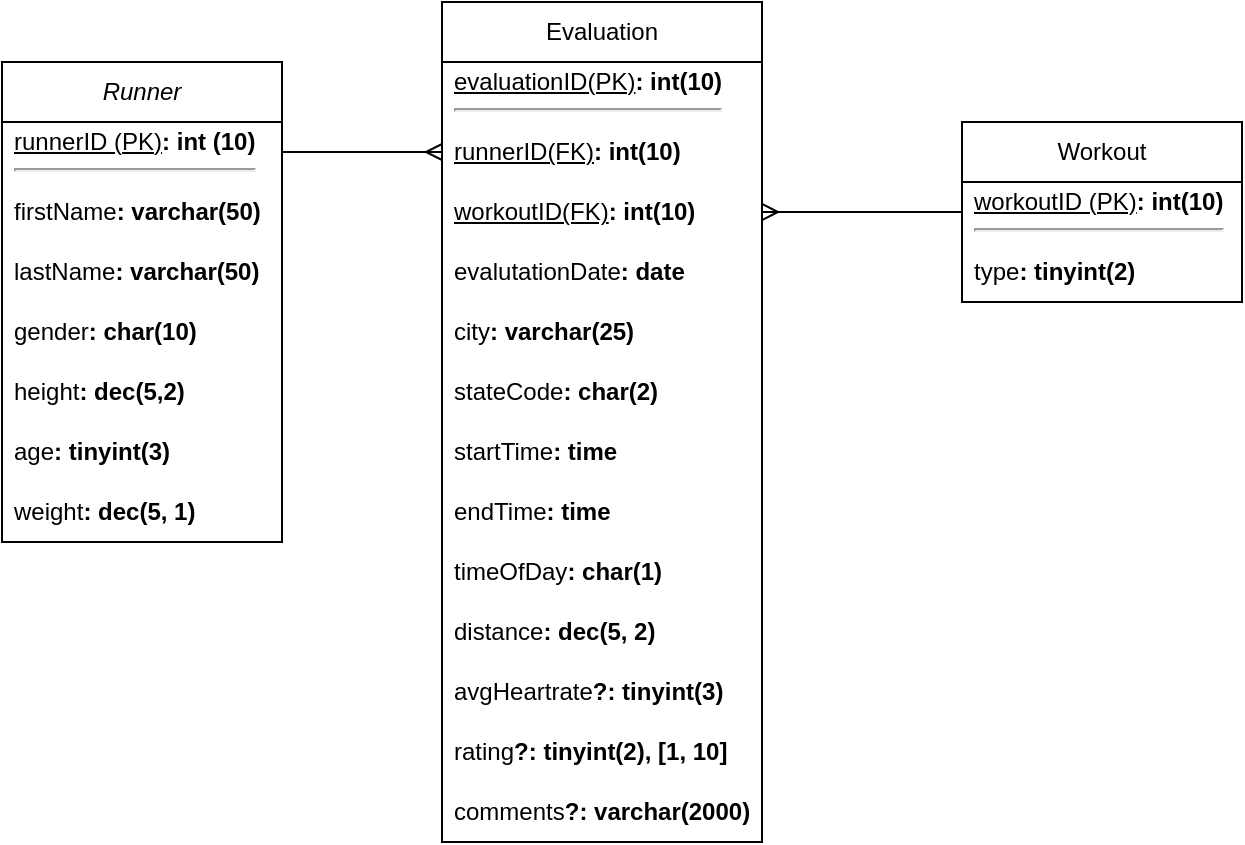 <mxfile version="24.7.16">
  <diagram id="C5RBs43oDa-KdzZeNtuy" name="Page-1">
    <mxGraphModel dx="1014" dy="527" grid="1" gridSize="10" guides="1" tooltips="1" connect="1" arrows="1" fold="1" page="1" pageScale="1" pageWidth="827" pageHeight="1169" math="0" shadow="0">
      <root>
        <mxCell id="WIyWlLk6GJQsqaUBKTNV-0" />
        <mxCell id="WIyWlLk6GJQsqaUBKTNV-1" parent="WIyWlLk6GJQsqaUBKTNV-0" />
        <mxCell id="jnB4TUVuwteZS0I8hVxX-0" value="&lt;i&gt;Runner&lt;/i&gt;" style="swimlane;fontStyle=0;childLayout=stackLayout;horizontal=1;startSize=30;horizontalStack=0;resizeParent=1;resizeParentMax=0;resizeLast=0;collapsible=1;marginBottom=0;whiteSpace=wrap;html=1;" parent="WIyWlLk6GJQsqaUBKTNV-1" vertex="1">
          <mxGeometry x="90" y="140" width="140" height="240" as="geometry" />
        </mxCell>
        <mxCell id="jnB4TUVuwteZS0I8hVxX-1" value="&lt;u&gt;runnerID (PK)&lt;/u&gt;&lt;b&gt;: int (10)&lt;/b&gt;&lt;br&gt;&lt;hr&gt;" style="text;strokeColor=none;fillColor=none;align=left;verticalAlign=middle;spacingLeft=4;spacingRight=4;overflow=hidden;points=[[0,0.5],[1,0.5]];portConstraint=eastwest;rotatable=0;whiteSpace=wrap;html=1;" parent="jnB4TUVuwteZS0I8hVxX-0" vertex="1">
          <mxGeometry y="30" width="140" height="30" as="geometry" />
        </mxCell>
        <mxCell id="spB8Dt_aNoLRuXs_RVvJ-0" value="firstName&lt;b&gt;: varchar(50)&lt;br&gt;&lt;/b&gt;" style="text;strokeColor=none;fillColor=none;align=left;verticalAlign=middle;spacingLeft=4;spacingRight=4;overflow=hidden;points=[[0,0.5],[1,0.5]];portConstraint=eastwest;rotatable=0;whiteSpace=wrap;html=1;" vertex="1" parent="jnB4TUVuwteZS0I8hVxX-0">
          <mxGeometry y="60" width="140" height="30" as="geometry" />
        </mxCell>
        <mxCell id="spB8Dt_aNoLRuXs_RVvJ-1" value="lastName&lt;b&gt;: varchar(50)&lt;br&gt;&lt;/b&gt;" style="text;strokeColor=none;fillColor=none;align=left;verticalAlign=middle;spacingLeft=4;spacingRight=4;overflow=hidden;points=[[0,0.5],[1,0.5]];portConstraint=eastwest;rotatable=0;whiteSpace=wrap;html=1;" vertex="1" parent="jnB4TUVuwteZS0I8hVxX-0">
          <mxGeometry y="90" width="140" height="30" as="geometry" />
        </mxCell>
        <mxCell id="jnB4TUVuwteZS0I8hVxX-2" value="gender&lt;b&gt;: char(10)&lt;/b&gt;" style="text;strokeColor=none;fillColor=none;align=left;verticalAlign=middle;spacingLeft=4;spacingRight=4;overflow=hidden;points=[[0,0.5],[1,0.5]];portConstraint=eastwest;rotatable=0;whiteSpace=wrap;html=1;" parent="jnB4TUVuwteZS0I8hVxX-0" vertex="1">
          <mxGeometry y="120" width="140" height="30" as="geometry" />
        </mxCell>
        <mxCell id="jnB4TUVuwteZS0I8hVxX-3" value="height&lt;b&gt;: dec(5,2)&lt;/b&gt;" style="text;strokeColor=none;fillColor=none;align=left;verticalAlign=middle;spacingLeft=4;spacingRight=4;overflow=hidden;points=[[0,0.5],[1,0.5]];portConstraint=eastwest;rotatable=0;whiteSpace=wrap;html=1;" parent="jnB4TUVuwteZS0I8hVxX-0" vertex="1">
          <mxGeometry y="150" width="140" height="30" as="geometry" />
        </mxCell>
        <mxCell id="jnB4TUVuwteZS0I8hVxX-5" value="age&lt;b&gt;: tinyint(3)&lt;br&gt;&lt;/b&gt;" style="text;strokeColor=none;fillColor=none;align=left;verticalAlign=middle;spacingLeft=4;spacingRight=4;overflow=hidden;points=[[0,0.5],[1,0.5]];portConstraint=eastwest;rotatable=0;whiteSpace=wrap;html=1;" parent="jnB4TUVuwteZS0I8hVxX-0" vertex="1">
          <mxGeometry y="180" width="140" height="30" as="geometry" />
        </mxCell>
        <mxCell id="jnB4TUVuwteZS0I8hVxX-4" value="weight&lt;b&gt;: dec(5, 1)&lt;/b&gt;" style="text;strokeColor=none;fillColor=none;align=left;verticalAlign=middle;spacingLeft=4;spacingRight=4;overflow=hidden;points=[[0,0.5],[1,0.5]];portConstraint=eastwest;rotatable=0;whiteSpace=wrap;html=1;" parent="jnB4TUVuwteZS0I8hVxX-0" vertex="1">
          <mxGeometry y="210" width="140" height="30" as="geometry" />
        </mxCell>
        <mxCell id="jnB4TUVuwteZS0I8hVxX-6" value="Evaluation" style="swimlane;fontStyle=0;childLayout=stackLayout;horizontal=1;startSize=30;horizontalStack=0;resizeParent=1;resizeParentMax=0;resizeLast=0;collapsible=1;marginBottom=0;whiteSpace=wrap;html=1;" parent="WIyWlLk6GJQsqaUBKTNV-1" vertex="1">
          <mxGeometry x="310" y="110" width="160" height="420" as="geometry" />
        </mxCell>
        <mxCell id="jnB4TUVuwteZS0I8hVxX-7" value="&lt;u&gt;evaluationID(PK)&lt;/u&gt;&lt;b&gt;: int(10)&lt;br&gt;&lt;/b&gt;&lt;hr&gt;" style="text;strokeColor=none;fillColor=none;align=left;verticalAlign=middle;spacingLeft=4;spacingRight=4;overflow=hidden;points=[[0,0.5],[1,0.5]];portConstraint=eastwest;rotatable=0;whiteSpace=wrap;html=1;" parent="jnB4TUVuwteZS0I8hVxX-6" vertex="1">
          <mxGeometry y="30" width="160" height="30" as="geometry" />
        </mxCell>
        <mxCell id="jnB4TUVuwteZS0I8hVxX-8" value="&lt;u&gt;runnerID(FK)&lt;/u&gt;&lt;b&gt;: int(10)&lt;/b&gt;" style="text;strokeColor=none;fillColor=none;align=left;verticalAlign=middle;spacingLeft=4;spacingRight=4;overflow=hidden;points=[[0,0.5],[1,0.5]];portConstraint=eastwest;rotatable=0;whiteSpace=wrap;html=1;" parent="jnB4TUVuwteZS0I8hVxX-6" vertex="1">
          <mxGeometry y="60" width="160" height="30" as="geometry" />
        </mxCell>
        <mxCell id="jnB4TUVuwteZS0I8hVxX-9" value="&lt;u&gt;workoutID(FK)&lt;/u&gt;&lt;b&gt;: int(10)&lt;/b&gt;" style="text;strokeColor=none;fillColor=none;align=left;verticalAlign=middle;spacingLeft=4;spacingRight=4;overflow=hidden;points=[[0,0.5],[1,0.5]];portConstraint=eastwest;rotatable=0;whiteSpace=wrap;html=1;" parent="jnB4TUVuwteZS0I8hVxX-6" vertex="1">
          <mxGeometry y="90" width="160" height="30" as="geometry" />
        </mxCell>
        <mxCell id="jnB4TUVuwteZS0I8hVxX-23" value="evalutationDate&lt;b&gt;: date&lt;br&gt;&lt;/b&gt;" style="text;strokeColor=none;fillColor=none;align=left;verticalAlign=middle;spacingLeft=4;spacingRight=4;overflow=hidden;points=[[0,0.5],[1,0.5]];portConstraint=eastwest;rotatable=0;whiteSpace=wrap;html=1;" parent="jnB4TUVuwteZS0I8hVxX-6" vertex="1">
          <mxGeometry y="120" width="160" height="30" as="geometry" />
        </mxCell>
        <mxCell id="jnB4TUVuwteZS0I8hVxX-22" value="city&lt;b&gt;: varchar(25)&lt;/b&gt;" style="text;strokeColor=none;fillColor=none;align=left;verticalAlign=middle;spacingLeft=4;spacingRight=4;overflow=hidden;points=[[0,0.5],[1,0.5]];portConstraint=eastwest;rotatable=0;whiteSpace=wrap;html=1;" parent="jnB4TUVuwteZS0I8hVxX-6" vertex="1">
          <mxGeometry y="150" width="160" height="30" as="geometry" />
        </mxCell>
        <mxCell id="jnB4TUVuwteZS0I8hVxX-21" value="stateCode&lt;b&gt;: char(2)&lt;/b&gt;" style="text;strokeColor=none;fillColor=none;align=left;verticalAlign=middle;spacingLeft=4;spacingRight=4;overflow=hidden;points=[[0,0.5],[1,0.5]];portConstraint=eastwest;rotatable=0;whiteSpace=wrap;html=1;" parent="jnB4TUVuwteZS0I8hVxX-6" vertex="1">
          <mxGeometry y="180" width="160" height="30" as="geometry" />
        </mxCell>
        <mxCell id="jnB4TUVuwteZS0I8hVxX-20" value="startTime&lt;b&gt;: time&lt;/b&gt;" style="text;strokeColor=none;fillColor=none;align=left;verticalAlign=middle;spacingLeft=4;spacingRight=4;overflow=hidden;points=[[0,0.5],[1,0.5]];portConstraint=eastwest;rotatable=0;whiteSpace=wrap;html=1;" parent="jnB4TUVuwteZS0I8hVxX-6" vertex="1">
          <mxGeometry y="210" width="160" height="30" as="geometry" />
        </mxCell>
        <mxCell id="jnB4TUVuwteZS0I8hVxX-19" value="endTime&lt;b&gt;: time&lt;br&gt;&lt;/b&gt;" style="text;strokeColor=none;fillColor=none;align=left;verticalAlign=middle;spacingLeft=4;spacingRight=4;overflow=hidden;points=[[0,0.5],[1,0.5]];portConstraint=eastwest;rotatable=0;whiteSpace=wrap;html=1;" parent="jnB4TUVuwteZS0I8hVxX-6" vertex="1">
          <mxGeometry y="240" width="160" height="30" as="geometry" />
        </mxCell>
        <mxCell id="jnB4TUVuwteZS0I8hVxX-18" value="timeOfDay&lt;b&gt;: char(1)&lt;br&gt;&lt;/b&gt;" style="text;strokeColor=none;fillColor=none;align=left;verticalAlign=middle;spacingLeft=4;spacingRight=4;overflow=hidden;points=[[0,0.5],[1,0.5]];portConstraint=eastwest;rotatable=0;whiteSpace=wrap;html=1;" parent="jnB4TUVuwteZS0I8hVxX-6" vertex="1">
          <mxGeometry y="270" width="160" height="30" as="geometry" />
        </mxCell>
        <mxCell id="jnB4TUVuwteZS0I8hVxX-17" value="distance&lt;b&gt;: dec(5, 2)&lt;br&gt;&lt;/b&gt;" style="text;strokeColor=none;fillColor=none;align=left;verticalAlign=middle;spacingLeft=4;spacingRight=4;overflow=hidden;points=[[0,0.5],[1,0.5]];portConstraint=eastwest;rotatable=0;whiteSpace=wrap;html=1;" parent="jnB4TUVuwteZS0I8hVxX-6" vertex="1">
          <mxGeometry y="300" width="160" height="30" as="geometry" />
        </mxCell>
        <mxCell id="jnB4TUVuwteZS0I8hVxX-16" value="avgHeartrate&lt;b&gt;?: tinyint(3)&lt;/b&gt;" style="text;strokeColor=none;fillColor=none;align=left;verticalAlign=middle;spacingLeft=4;spacingRight=4;overflow=hidden;points=[[0,0.5],[1,0.5]];portConstraint=eastwest;rotatable=0;whiteSpace=wrap;html=1;" parent="jnB4TUVuwteZS0I8hVxX-6" vertex="1">
          <mxGeometry y="330" width="160" height="30" as="geometry" />
        </mxCell>
        <mxCell id="jnB4TUVuwteZS0I8hVxX-15" value="rating&lt;b&gt;?: tinyint(2), [1, 10]&lt;br&gt;&lt;/b&gt;" style="text;strokeColor=none;fillColor=none;align=left;verticalAlign=middle;spacingLeft=4;spacingRight=4;overflow=hidden;points=[[0,0.5],[1,0.5]];portConstraint=eastwest;rotatable=0;whiteSpace=wrap;html=1;" parent="jnB4TUVuwteZS0I8hVxX-6" vertex="1">
          <mxGeometry y="360" width="160" height="30" as="geometry" />
        </mxCell>
        <mxCell id="jnB4TUVuwteZS0I8hVxX-14" value="comments&lt;b&gt;?: varchar(2000)&lt;br&gt;&lt;/b&gt;" style="text;strokeColor=none;fillColor=none;align=left;verticalAlign=middle;spacingLeft=4;spacingRight=4;overflow=hidden;points=[[0,0.5],[1,0.5]];portConstraint=eastwest;rotatable=0;whiteSpace=wrap;html=1;" parent="jnB4TUVuwteZS0I8hVxX-6" vertex="1">
          <mxGeometry y="390" width="160" height="30" as="geometry" />
        </mxCell>
        <mxCell id="jnB4TUVuwteZS0I8hVxX-10" value="Workout" style="swimlane;fontStyle=0;childLayout=stackLayout;horizontal=1;startSize=30;horizontalStack=0;resizeParent=1;resizeParentMax=0;resizeLast=0;collapsible=1;marginBottom=0;whiteSpace=wrap;html=1;" parent="WIyWlLk6GJQsqaUBKTNV-1" vertex="1">
          <mxGeometry x="570" y="170" width="140" height="90" as="geometry" />
        </mxCell>
        <mxCell id="jnB4TUVuwteZS0I8hVxX-11" value="&lt;u&gt;workoutID (PK)&lt;/u&gt;&lt;b&gt;: int(10)&lt;/b&gt;&lt;hr&gt;" style="text;strokeColor=none;fillColor=none;align=left;verticalAlign=middle;spacingLeft=4;spacingRight=4;overflow=hidden;points=[[0,0.5],[1,0.5]];portConstraint=eastwest;rotatable=0;whiteSpace=wrap;html=1;" parent="jnB4TUVuwteZS0I8hVxX-10" vertex="1">
          <mxGeometry y="30" width="140" height="30" as="geometry" />
        </mxCell>
        <mxCell id="jnB4TUVuwteZS0I8hVxX-12" value="type&lt;b&gt;: tinyint(2)&lt;br&gt;&lt;/b&gt;" style="text;strokeColor=none;fillColor=none;align=left;verticalAlign=middle;spacingLeft=4;spacingRight=4;overflow=hidden;points=[[0,0.5],[1,0.5]];portConstraint=eastwest;rotatable=0;whiteSpace=wrap;html=1;" parent="jnB4TUVuwteZS0I8hVxX-10" vertex="1">
          <mxGeometry y="60" width="140" height="30" as="geometry" />
        </mxCell>
        <mxCell id="jnB4TUVuwteZS0I8hVxX-26" style="edgeStyle=orthogonalEdgeStyle;rounded=0;orthogonalLoop=1;jettySize=auto;html=1;startArrow=ERmany;startFill=0;endArrow=none;endFill=0;" parent="WIyWlLk6GJQsqaUBKTNV-1" source="jnB4TUVuwteZS0I8hVxX-8" target="jnB4TUVuwteZS0I8hVxX-1" edge="1">
          <mxGeometry relative="1" as="geometry" />
        </mxCell>
        <mxCell id="jnB4TUVuwteZS0I8hVxX-27" style="edgeStyle=orthogonalEdgeStyle;rounded=0;orthogonalLoop=1;jettySize=auto;html=1;endArrow=none;endFill=0;startArrow=ERmany;startFill=0;" parent="WIyWlLk6GJQsqaUBKTNV-1" source="jnB4TUVuwteZS0I8hVxX-9" target="jnB4TUVuwteZS0I8hVxX-11" edge="1">
          <mxGeometry relative="1" as="geometry" />
        </mxCell>
      </root>
    </mxGraphModel>
  </diagram>
</mxfile>
